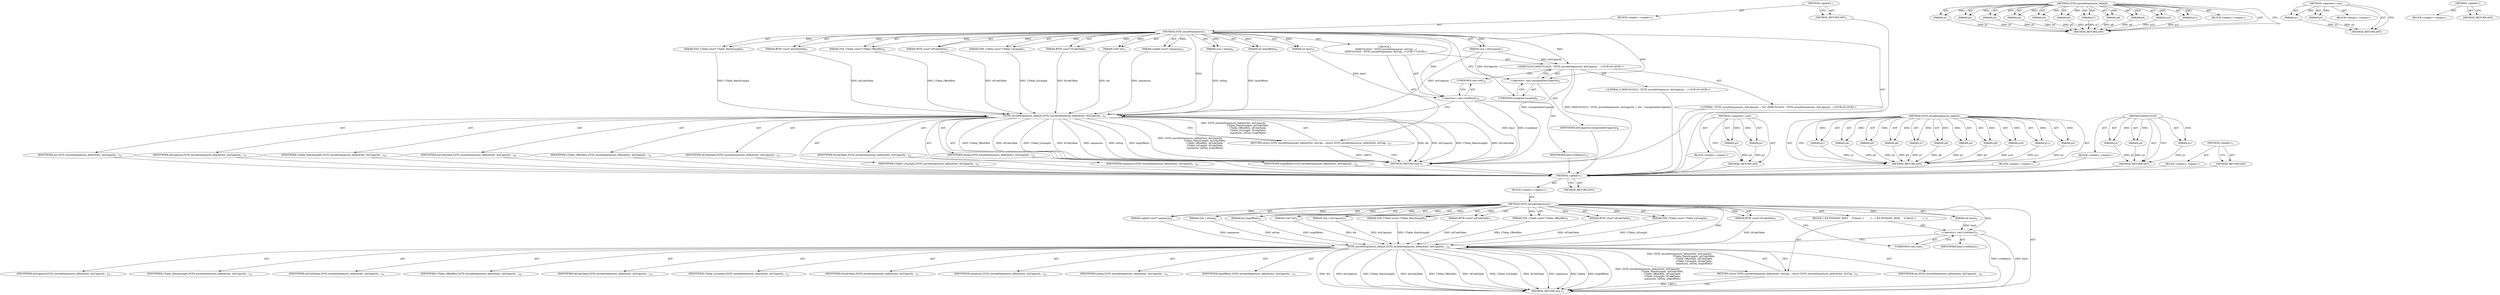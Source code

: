 digraph "&lt;global&gt;" {
vulnerable_6 [label=<(METHOD,&lt;global&gt;)<SUB>1</SUB>>];
vulnerable_7 [label=<(BLOCK,&lt;empty&gt;,&lt;empty&gt;)<SUB>1</SUB>>];
vulnerable_8 [label=<(METHOD,ZSTD_encodeSequences)<SUB>1</SUB>>];
vulnerable_9 [label=<(PARAM,void* dst)<SUB>2</SUB>>];
vulnerable_10 [label=<(PARAM,size_t dstCapacity)<SUB>2</SUB>>];
vulnerable_11 [label=<(PARAM,FSE_CTable const* CTable_MatchLength)<SUB>3</SUB>>];
vulnerable_12 [label=<(PARAM,BYTE const* mlCodeTable)<SUB>3</SUB>>];
vulnerable_13 [label=<(PARAM,FSE_CTable const* CTable_OffsetBits)<SUB>4</SUB>>];
vulnerable_14 [label=<(PARAM,BYTE const* ofCodeTable)<SUB>4</SUB>>];
vulnerable_15 [label=<(PARAM,FSE_CTable const* CTable_LitLength)<SUB>5</SUB>>];
vulnerable_16 [label=<(PARAM,BYTE const* llCodeTable)<SUB>5</SUB>>];
vulnerable_17 [label=<(PARAM,seqDef const* sequences)<SUB>6</SUB>>];
vulnerable_18 [label=<(PARAM,size_t nbSeq)<SUB>6</SUB>>];
vulnerable_19 [label=<(PARAM,int longOffsets)<SUB>6</SUB>>];
vulnerable_20 [label=<(PARAM,int bmi2)<SUB>6</SUB>>];
vulnerable_21 [label=<(BLOCK,{
 #if DYNAMIC_BMI2
     if (bmi2) {
         r...,{
 #if DYNAMIC_BMI2
     if (bmi2) {
         r...)<SUB>7</SUB>>];
vulnerable_22 [label=<(&lt;operator&gt;.cast,(void)bmi2)<SUB>17</SUB>>];
vulnerable_23 [label=<(UNKNOWN,void,void)<SUB>17</SUB>>];
vulnerable_24 [label=<(IDENTIFIER,bmi2,(void)bmi2)<SUB>17</SUB>>];
vulnerable_25 [label=<(RETURN,return ZSTD_encodeSequences_default(dst, dstCap...,return ZSTD_encodeSequences_default(dst, dstCap...)<SUB>18</SUB>>];
vulnerable_26 [label=<(ZSTD_encodeSequences_default,ZSTD_encodeSequences_default(dst, dstCapacity,
...)<SUB>18</SUB>>];
vulnerable_27 [label=<(IDENTIFIER,dst,ZSTD_encodeSequences_default(dst, dstCapacity,
...)<SUB>18</SUB>>];
vulnerable_28 [label=<(IDENTIFIER,dstCapacity,ZSTD_encodeSequences_default(dst, dstCapacity,
...)<SUB>18</SUB>>];
vulnerable_29 [label=<(IDENTIFIER,CTable_MatchLength,ZSTD_encodeSequences_default(dst, dstCapacity,
...)<SUB>19</SUB>>];
vulnerable_30 [label=<(IDENTIFIER,mlCodeTable,ZSTD_encodeSequences_default(dst, dstCapacity,
...)<SUB>19</SUB>>];
vulnerable_31 [label=<(IDENTIFIER,CTable_OffsetBits,ZSTD_encodeSequences_default(dst, dstCapacity,
...)<SUB>20</SUB>>];
vulnerable_32 [label=<(IDENTIFIER,ofCodeTable,ZSTD_encodeSequences_default(dst, dstCapacity,
...)<SUB>20</SUB>>];
vulnerable_33 [label=<(IDENTIFIER,CTable_LitLength,ZSTD_encodeSequences_default(dst, dstCapacity,
...)<SUB>21</SUB>>];
vulnerable_34 [label=<(IDENTIFIER,llCodeTable,ZSTD_encodeSequences_default(dst, dstCapacity,
...)<SUB>21</SUB>>];
vulnerable_35 [label=<(IDENTIFIER,sequences,ZSTD_encodeSequences_default(dst, dstCapacity,
...)<SUB>22</SUB>>];
vulnerable_36 [label=<(IDENTIFIER,nbSeq,ZSTD_encodeSequences_default(dst, dstCapacity,
...)<SUB>22</SUB>>];
vulnerable_37 [label=<(IDENTIFIER,longOffsets,ZSTD_encodeSequences_default(dst, dstCapacity,
...)<SUB>22</SUB>>];
vulnerable_38 [label=<(METHOD_RETURN,size_t)<SUB>1</SUB>>];
vulnerable_40 [label=<(METHOD_RETURN,ANY)<SUB>1</SUB>>];
vulnerable_70 [label=<(METHOD,ZSTD_encodeSequences_default)>];
vulnerable_71 [label=<(PARAM,p1)>];
vulnerable_72 [label=<(PARAM,p2)>];
vulnerable_73 [label=<(PARAM,p3)>];
vulnerable_74 [label=<(PARAM,p4)>];
vulnerable_75 [label=<(PARAM,p5)>];
vulnerable_76 [label=<(PARAM,p6)>];
vulnerable_77 [label=<(PARAM,p7)>];
vulnerable_78 [label=<(PARAM,p8)>];
vulnerable_79 [label=<(PARAM,p9)>];
vulnerable_80 [label=<(PARAM,p10)>];
vulnerable_81 [label=<(PARAM,p11)>];
vulnerable_82 [label=<(BLOCK,&lt;empty&gt;,&lt;empty&gt;)>];
vulnerable_83 [label=<(METHOD_RETURN,ANY)>];
vulnerable_65 [label=<(METHOD,&lt;operator&gt;.cast)>];
vulnerable_66 [label=<(PARAM,p1)>];
vulnerable_67 [label=<(PARAM,p2)>];
vulnerable_68 [label=<(BLOCK,&lt;empty&gt;,&lt;empty&gt;)>];
vulnerable_69 [label=<(METHOD_RETURN,ANY)>];
vulnerable_59 [label=<(METHOD,&lt;global&gt;)<SUB>1</SUB>>];
vulnerable_60 [label=<(BLOCK,&lt;empty&gt;,&lt;empty&gt;)>];
vulnerable_61 [label=<(METHOD_RETURN,ANY)>];
fixed_6 [label=<(METHOD,&lt;global&gt;)<SUB>1</SUB>>];
fixed_7 [label=<(BLOCK,&lt;empty&gt;,&lt;empty&gt;)<SUB>1</SUB>>];
fixed_8 [label=<(METHOD,ZSTD_encodeSequences)<SUB>1</SUB>>];
fixed_9 [label=<(PARAM,void* dst)<SUB>2</SUB>>];
fixed_10 [label=<(PARAM,size_t dstCapacity)<SUB>2</SUB>>];
fixed_11 [label=<(PARAM,FSE_CTable const* CTable_MatchLength)<SUB>3</SUB>>];
fixed_12 [label=<(PARAM,BYTE const* mlCodeTable)<SUB>3</SUB>>];
fixed_13 [label=<(PARAM,FSE_CTable const* CTable_OffsetBits)<SUB>4</SUB>>];
fixed_14 [label=<(PARAM,BYTE const* ofCodeTable)<SUB>4</SUB>>];
fixed_15 [label=<(PARAM,FSE_CTable const* CTable_LitLength)<SUB>5</SUB>>];
fixed_16 [label=<(PARAM,BYTE const* llCodeTable)<SUB>5</SUB>>];
fixed_17 [label=<(PARAM,seqDef const* sequences)<SUB>6</SUB>>];
fixed_18 [label=<(PARAM,size_t nbSeq)<SUB>6</SUB>>];
fixed_19 [label=<(PARAM,int longOffsets)<SUB>6</SUB>>];
fixed_20 [label=<(PARAM,int bmi2)<SUB>6</SUB>>];
fixed_21 [label="<(BLOCK,{
    DEBUGLOG(5, &quot;ZSTD_encodeSequences: dstCap...,{
    DEBUGLOG(5, &quot;ZSTD_encodeSequences: dstCap...)<SUB>7</SUB>>"];
fixed_22 [label="<(DEBUGLOG,DEBUGLOG(5, &quot;ZSTD_encodeSequences: dstCapacity ...)<SUB>8</SUB>>"];
fixed_23 [label="<(LITERAL,5,DEBUGLOG(5, &quot;ZSTD_encodeSequences: dstCapacity ...)<SUB>8</SUB>>"];
fixed_24 [label="<(LITERAL,&quot;ZSTD_encodeSequences: dstCapacity = %u&quot;,DEBUGLOG(5, &quot;ZSTD_encodeSequences: dstCapacity ...)<SUB>8</SUB>>"];
fixed_25 [label=<(&lt;operator&gt;.cast,(unsigned)dstCapacity)<SUB>8</SUB>>];
fixed_26 [label=<(UNKNOWN,unsigned,unsigned)<SUB>8</SUB>>];
fixed_27 [label=<(IDENTIFIER,dstCapacity,(unsigned)dstCapacity)<SUB>8</SUB>>];
fixed_28 [label=<(&lt;operator&gt;.cast,(void)bmi2)<SUB>18</SUB>>];
fixed_29 [label=<(UNKNOWN,void,void)<SUB>18</SUB>>];
fixed_30 [label=<(IDENTIFIER,bmi2,(void)bmi2)<SUB>18</SUB>>];
fixed_31 [label=<(RETURN,return ZSTD_encodeSequences_default(dst, dstCap...,return ZSTD_encodeSequences_default(dst, dstCap...)<SUB>19</SUB>>];
fixed_32 [label=<(ZSTD_encodeSequences_default,ZSTD_encodeSequences_default(dst, dstCapacity,
...)<SUB>19</SUB>>];
fixed_33 [label=<(IDENTIFIER,dst,ZSTD_encodeSequences_default(dst, dstCapacity,
...)<SUB>19</SUB>>];
fixed_34 [label=<(IDENTIFIER,dstCapacity,ZSTD_encodeSequences_default(dst, dstCapacity,
...)<SUB>19</SUB>>];
fixed_35 [label=<(IDENTIFIER,CTable_MatchLength,ZSTD_encodeSequences_default(dst, dstCapacity,
...)<SUB>20</SUB>>];
fixed_36 [label=<(IDENTIFIER,mlCodeTable,ZSTD_encodeSequences_default(dst, dstCapacity,
...)<SUB>20</SUB>>];
fixed_37 [label=<(IDENTIFIER,CTable_OffsetBits,ZSTD_encodeSequences_default(dst, dstCapacity,
...)<SUB>21</SUB>>];
fixed_38 [label=<(IDENTIFIER,ofCodeTable,ZSTD_encodeSequences_default(dst, dstCapacity,
...)<SUB>21</SUB>>];
fixed_39 [label=<(IDENTIFIER,CTable_LitLength,ZSTD_encodeSequences_default(dst, dstCapacity,
...)<SUB>22</SUB>>];
fixed_40 [label=<(IDENTIFIER,llCodeTable,ZSTD_encodeSequences_default(dst, dstCapacity,
...)<SUB>22</SUB>>];
fixed_41 [label=<(IDENTIFIER,sequences,ZSTD_encodeSequences_default(dst, dstCapacity,
...)<SUB>23</SUB>>];
fixed_42 [label=<(IDENTIFIER,nbSeq,ZSTD_encodeSequences_default(dst, dstCapacity,
...)<SUB>23</SUB>>];
fixed_43 [label=<(IDENTIFIER,longOffsets,ZSTD_encodeSequences_default(dst, dstCapacity,
...)<SUB>23</SUB>>];
fixed_44 [label=<(METHOD_RETURN,size_t)<SUB>1</SUB>>];
fixed_46 [label=<(METHOD_RETURN,ANY)<SUB>1</SUB>>];
fixed_79 [label=<(METHOD,&lt;operator&gt;.cast)>];
fixed_80 [label=<(PARAM,p1)>];
fixed_81 [label=<(PARAM,p2)>];
fixed_82 [label=<(BLOCK,&lt;empty&gt;,&lt;empty&gt;)>];
fixed_83 [label=<(METHOD_RETURN,ANY)>];
fixed_84 [label=<(METHOD,ZSTD_encodeSequences_default)>];
fixed_85 [label=<(PARAM,p1)>];
fixed_86 [label=<(PARAM,p2)>];
fixed_87 [label=<(PARAM,p3)>];
fixed_88 [label=<(PARAM,p4)>];
fixed_89 [label=<(PARAM,p5)>];
fixed_90 [label=<(PARAM,p6)>];
fixed_91 [label=<(PARAM,p7)>];
fixed_92 [label=<(PARAM,p8)>];
fixed_93 [label=<(PARAM,p9)>];
fixed_94 [label=<(PARAM,p10)>];
fixed_95 [label=<(PARAM,p11)>];
fixed_96 [label=<(BLOCK,&lt;empty&gt;,&lt;empty&gt;)>];
fixed_97 [label=<(METHOD_RETURN,ANY)>];
fixed_73 [label=<(METHOD,DEBUGLOG)>];
fixed_74 [label=<(PARAM,p1)>];
fixed_75 [label=<(PARAM,p2)>];
fixed_76 [label=<(PARAM,p3)>];
fixed_77 [label=<(BLOCK,&lt;empty&gt;,&lt;empty&gt;)>];
fixed_78 [label=<(METHOD_RETURN,ANY)>];
fixed_67 [label=<(METHOD,&lt;global&gt;)<SUB>1</SUB>>];
fixed_68 [label=<(BLOCK,&lt;empty&gt;,&lt;empty&gt;)>];
fixed_69 [label=<(METHOD_RETURN,ANY)>];
vulnerable_6 -> vulnerable_7  [key=0, label="AST: "];
vulnerable_6 -> vulnerable_40  [key=0, label="AST: "];
vulnerable_6 -> vulnerable_40  [key=1, label="CFG: "];
vulnerable_7 -> vulnerable_8  [key=0, label="AST: "];
vulnerable_8 -> vulnerable_9  [key=0, label="AST: "];
vulnerable_8 -> vulnerable_9  [key=1, label="DDG: "];
vulnerable_8 -> vulnerable_10  [key=0, label="AST: "];
vulnerable_8 -> vulnerable_10  [key=1, label="DDG: "];
vulnerable_8 -> vulnerable_11  [key=0, label="AST: "];
vulnerable_8 -> vulnerable_11  [key=1, label="DDG: "];
vulnerable_8 -> vulnerable_12  [key=0, label="AST: "];
vulnerable_8 -> vulnerable_12  [key=1, label="DDG: "];
vulnerable_8 -> vulnerable_13  [key=0, label="AST: "];
vulnerable_8 -> vulnerable_13  [key=1, label="DDG: "];
vulnerable_8 -> vulnerable_14  [key=0, label="AST: "];
vulnerable_8 -> vulnerable_14  [key=1, label="DDG: "];
vulnerable_8 -> vulnerable_15  [key=0, label="AST: "];
vulnerable_8 -> vulnerable_15  [key=1, label="DDG: "];
vulnerable_8 -> vulnerable_16  [key=0, label="AST: "];
vulnerable_8 -> vulnerable_16  [key=1, label="DDG: "];
vulnerable_8 -> vulnerable_17  [key=0, label="AST: "];
vulnerable_8 -> vulnerable_17  [key=1, label="DDG: "];
vulnerable_8 -> vulnerable_18  [key=0, label="AST: "];
vulnerable_8 -> vulnerable_18  [key=1, label="DDG: "];
vulnerable_8 -> vulnerable_19  [key=0, label="AST: "];
vulnerable_8 -> vulnerable_19  [key=1, label="DDG: "];
vulnerable_8 -> vulnerable_20  [key=0, label="AST: "];
vulnerable_8 -> vulnerable_20  [key=1, label="DDG: "];
vulnerable_8 -> vulnerable_21  [key=0, label="AST: "];
vulnerable_8 -> vulnerable_38  [key=0, label="AST: "];
vulnerable_8 -> vulnerable_23  [key=0, label="CFG: "];
vulnerable_8 -> vulnerable_22  [key=0, label="DDG: "];
vulnerable_8 -> vulnerable_26  [key=0, label="DDG: "];
vulnerable_9 -> vulnerable_26  [key=0, label="DDG: dst"];
vulnerable_10 -> vulnerable_26  [key=0, label="DDG: dstCapacity"];
vulnerable_11 -> vulnerable_26  [key=0, label="DDG: CTable_MatchLength"];
vulnerable_12 -> vulnerable_26  [key=0, label="DDG: mlCodeTable"];
vulnerable_13 -> vulnerable_26  [key=0, label="DDG: CTable_OffsetBits"];
vulnerable_14 -> vulnerable_26  [key=0, label="DDG: ofCodeTable"];
vulnerable_15 -> vulnerable_26  [key=0, label="DDG: CTable_LitLength"];
vulnerable_16 -> vulnerable_26  [key=0, label="DDG: llCodeTable"];
vulnerable_17 -> vulnerable_26  [key=0, label="DDG: sequences"];
vulnerable_18 -> vulnerable_26  [key=0, label="DDG: nbSeq"];
vulnerable_19 -> vulnerable_26  [key=0, label="DDG: longOffsets"];
vulnerable_20 -> vulnerable_22  [key=0, label="DDG: bmi2"];
vulnerable_21 -> vulnerable_22  [key=0, label="AST: "];
vulnerable_21 -> vulnerable_25  [key=0, label="AST: "];
vulnerable_22 -> vulnerable_23  [key=0, label="AST: "];
vulnerable_22 -> vulnerable_24  [key=0, label="AST: "];
vulnerable_22 -> vulnerable_26  [key=0, label="CFG: "];
vulnerable_22 -> vulnerable_38  [key=0, label="DDG: bmi2"];
vulnerable_22 -> vulnerable_38  [key=1, label="DDG: (void)bmi2"];
vulnerable_23 -> vulnerable_22  [key=0, label="CFG: "];
vulnerable_25 -> vulnerable_26  [key=0, label="AST: "];
vulnerable_25 -> vulnerable_38  [key=0, label="CFG: "];
vulnerable_25 -> vulnerable_38  [key=1, label="DDG: &lt;RET&gt;"];
vulnerable_26 -> vulnerable_27  [key=0, label="AST: "];
vulnerable_26 -> vulnerable_28  [key=0, label="AST: "];
vulnerable_26 -> vulnerable_29  [key=0, label="AST: "];
vulnerable_26 -> vulnerable_30  [key=0, label="AST: "];
vulnerable_26 -> vulnerable_31  [key=0, label="AST: "];
vulnerable_26 -> vulnerable_32  [key=0, label="AST: "];
vulnerable_26 -> vulnerable_33  [key=0, label="AST: "];
vulnerable_26 -> vulnerable_34  [key=0, label="AST: "];
vulnerable_26 -> vulnerable_35  [key=0, label="AST: "];
vulnerable_26 -> vulnerable_36  [key=0, label="AST: "];
vulnerable_26 -> vulnerable_37  [key=0, label="AST: "];
vulnerable_26 -> vulnerable_25  [key=0, label="CFG: "];
vulnerable_26 -> vulnerable_25  [key=1, label="DDG: ZSTD_encodeSequences_default(dst, dstCapacity,
                                        CTable_MatchLength, mlCodeTable,
                                        CTable_OffsetBits, ofCodeTable,
                                        CTable_LitLength, llCodeTable,
                                        sequences, nbSeq, longOffsets)"];
vulnerable_26 -> vulnerable_38  [key=0, label="DDG: dst"];
vulnerable_26 -> vulnerable_38  [key=1, label="DDG: dstCapacity"];
vulnerable_26 -> vulnerable_38  [key=2, label="DDG: CTable_MatchLength"];
vulnerable_26 -> vulnerable_38  [key=3, label="DDG: mlCodeTable"];
vulnerable_26 -> vulnerable_38  [key=4, label="DDG: CTable_OffsetBits"];
vulnerable_26 -> vulnerable_38  [key=5, label="DDG: ofCodeTable"];
vulnerable_26 -> vulnerable_38  [key=6, label="DDG: CTable_LitLength"];
vulnerable_26 -> vulnerable_38  [key=7, label="DDG: llCodeTable"];
vulnerable_26 -> vulnerable_38  [key=8, label="DDG: sequences"];
vulnerable_26 -> vulnerable_38  [key=9, label="DDG: nbSeq"];
vulnerable_26 -> vulnerable_38  [key=10, label="DDG: longOffsets"];
vulnerable_26 -> vulnerable_38  [key=11, label="DDG: ZSTD_encodeSequences_default(dst, dstCapacity,
                                        CTable_MatchLength, mlCodeTable,
                                        CTable_OffsetBits, ofCodeTable,
                                        CTable_LitLength, llCodeTable,
                                        sequences, nbSeq, longOffsets)"];
vulnerable_70 -> vulnerable_71  [key=0, label="AST: "];
vulnerable_70 -> vulnerable_71  [key=1, label="DDG: "];
vulnerable_70 -> vulnerable_82  [key=0, label="AST: "];
vulnerable_70 -> vulnerable_72  [key=0, label="AST: "];
vulnerable_70 -> vulnerable_72  [key=1, label="DDG: "];
vulnerable_70 -> vulnerable_83  [key=0, label="AST: "];
vulnerable_70 -> vulnerable_83  [key=1, label="CFG: "];
vulnerable_70 -> vulnerable_73  [key=0, label="AST: "];
vulnerable_70 -> vulnerable_73  [key=1, label="DDG: "];
vulnerable_70 -> vulnerable_74  [key=0, label="AST: "];
vulnerable_70 -> vulnerable_74  [key=1, label="DDG: "];
vulnerable_70 -> vulnerable_75  [key=0, label="AST: "];
vulnerable_70 -> vulnerable_75  [key=1, label="DDG: "];
vulnerable_70 -> vulnerable_76  [key=0, label="AST: "];
vulnerable_70 -> vulnerable_76  [key=1, label="DDG: "];
vulnerable_70 -> vulnerable_77  [key=0, label="AST: "];
vulnerable_70 -> vulnerable_77  [key=1, label="DDG: "];
vulnerable_70 -> vulnerable_78  [key=0, label="AST: "];
vulnerable_70 -> vulnerable_78  [key=1, label="DDG: "];
vulnerable_70 -> vulnerable_79  [key=0, label="AST: "];
vulnerable_70 -> vulnerable_79  [key=1, label="DDG: "];
vulnerable_70 -> vulnerable_80  [key=0, label="AST: "];
vulnerable_70 -> vulnerable_80  [key=1, label="DDG: "];
vulnerable_70 -> vulnerable_81  [key=0, label="AST: "];
vulnerable_70 -> vulnerable_81  [key=1, label="DDG: "];
vulnerable_71 -> vulnerable_83  [key=0, label="DDG: p1"];
vulnerable_72 -> vulnerable_83  [key=0, label="DDG: p2"];
vulnerable_73 -> vulnerable_83  [key=0, label="DDG: p3"];
vulnerable_74 -> vulnerable_83  [key=0, label="DDG: p4"];
vulnerable_75 -> vulnerable_83  [key=0, label="DDG: p5"];
vulnerable_76 -> vulnerable_83  [key=0, label="DDG: p6"];
vulnerable_77 -> vulnerable_83  [key=0, label="DDG: p7"];
vulnerable_78 -> vulnerable_83  [key=0, label="DDG: p8"];
vulnerable_79 -> vulnerable_83  [key=0, label="DDG: p9"];
vulnerable_80 -> vulnerable_83  [key=0, label="DDG: p10"];
vulnerable_81 -> vulnerable_83  [key=0, label="DDG: p11"];
vulnerable_65 -> vulnerable_66  [key=0, label="AST: "];
vulnerable_65 -> vulnerable_66  [key=1, label="DDG: "];
vulnerable_65 -> vulnerable_68  [key=0, label="AST: "];
vulnerable_65 -> vulnerable_67  [key=0, label="AST: "];
vulnerable_65 -> vulnerable_67  [key=1, label="DDG: "];
vulnerable_65 -> vulnerable_69  [key=0, label="AST: "];
vulnerable_65 -> vulnerable_69  [key=1, label="CFG: "];
vulnerable_66 -> vulnerable_69  [key=0, label="DDG: p1"];
vulnerable_67 -> vulnerable_69  [key=0, label="DDG: p2"];
vulnerable_59 -> vulnerable_60  [key=0, label="AST: "];
vulnerable_59 -> vulnerable_61  [key=0, label="AST: "];
vulnerable_59 -> vulnerable_61  [key=1, label="CFG: "];
fixed_6 -> fixed_7  [key=0, label="AST: "];
fixed_6 -> fixed_46  [key=0, label="AST: "];
fixed_6 -> fixed_46  [key=1, label="CFG: "];
fixed_7 -> fixed_8  [key=0, label="AST: "];
fixed_8 -> fixed_9  [key=0, label="AST: "];
fixed_8 -> fixed_9  [key=1, label="DDG: "];
fixed_8 -> fixed_10  [key=0, label="AST: "];
fixed_8 -> fixed_10  [key=1, label="DDG: "];
fixed_8 -> fixed_11  [key=0, label="AST: "];
fixed_8 -> fixed_11  [key=1, label="DDG: "];
fixed_8 -> fixed_12  [key=0, label="AST: "];
fixed_8 -> fixed_12  [key=1, label="DDG: "];
fixed_8 -> fixed_13  [key=0, label="AST: "];
fixed_8 -> fixed_13  [key=1, label="DDG: "];
fixed_8 -> fixed_14  [key=0, label="AST: "];
fixed_8 -> fixed_14  [key=1, label="DDG: "];
fixed_8 -> fixed_15  [key=0, label="AST: "];
fixed_8 -> fixed_15  [key=1, label="DDG: "];
fixed_8 -> fixed_16  [key=0, label="AST: "];
fixed_8 -> fixed_16  [key=1, label="DDG: "];
fixed_8 -> fixed_17  [key=0, label="AST: "];
fixed_8 -> fixed_17  [key=1, label="DDG: "];
fixed_8 -> fixed_18  [key=0, label="AST: "];
fixed_8 -> fixed_18  [key=1, label="DDG: "];
fixed_8 -> fixed_19  [key=0, label="AST: "];
fixed_8 -> fixed_19  [key=1, label="DDG: "];
fixed_8 -> fixed_20  [key=0, label="AST: "];
fixed_8 -> fixed_20  [key=1, label="DDG: "];
fixed_8 -> fixed_21  [key=0, label="AST: "];
fixed_8 -> fixed_44  [key=0, label="AST: "];
fixed_8 -> fixed_26  [key=0, label="CFG: "];
fixed_8 -> fixed_28  [key=0, label="DDG: "];
fixed_8 -> fixed_22  [key=0, label="DDG: "];
fixed_8 -> fixed_25  [key=0, label="DDG: "];
fixed_8 -> fixed_32  [key=0, label="DDG: "];
fixed_9 -> fixed_32  [key=0, label="DDG: dst"];
fixed_10 -> fixed_22  [key=0, label="DDG: dstCapacity"];
fixed_10 -> fixed_25  [key=0, label="DDG: dstCapacity"];
fixed_10 -> fixed_32  [key=0, label="DDG: dstCapacity"];
fixed_11 -> fixed_32  [key=0, label="DDG: CTable_MatchLength"];
fixed_12 -> fixed_32  [key=0, label="DDG: mlCodeTable"];
fixed_13 -> fixed_32  [key=0, label="DDG: CTable_OffsetBits"];
fixed_14 -> fixed_32  [key=0, label="DDG: ofCodeTable"];
fixed_15 -> fixed_32  [key=0, label="DDG: CTable_LitLength"];
fixed_16 -> fixed_32  [key=0, label="DDG: llCodeTable"];
fixed_17 -> fixed_32  [key=0, label="DDG: sequences"];
fixed_18 -> fixed_32  [key=0, label="DDG: nbSeq"];
fixed_19 -> fixed_32  [key=0, label="DDG: longOffsets"];
fixed_20 -> fixed_28  [key=0, label="DDG: bmi2"];
fixed_21 -> fixed_22  [key=0, label="AST: "];
fixed_21 -> fixed_28  [key=0, label="AST: "];
fixed_21 -> fixed_31  [key=0, label="AST: "];
fixed_22 -> fixed_23  [key=0, label="AST: "];
fixed_22 -> fixed_24  [key=0, label="AST: "];
fixed_22 -> fixed_25  [key=0, label="AST: "];
fixed_22 -> fixed_29  [key=0, label="CFG: "];
fixed_22 -> fixed_44  [key=0, label="DDG: (unsigned)dstCapacity"];
fixed_22 -> fixed_44  [key=1, label="DDG: DEBUGLOG(5, &quot;ZSTD_encodeSequences: dstCapacity = %u&quot;, (unsigned)dstCapacity)"];
fixed_23 -> vulnerable_6  [key=0];
fixed_24 -> vulnerable_6  [key=0];
fixed_25 -> fixed_26  [key=0, label="AST: "];
fixed_25 -> fixed_27  [key=0, label="AST: "];
fixed_25 -> fixed_22  [key=0, label="CFG: "];
fixed_26 -> fixed_25  [key=0, label="CFG: "];
fixed_27 -> vulnerable_6  [key=0];
fixed_28 -> fixed_29  [key=0, label="AST: "];
fixed_28 -> fixed_30  [key=0, label="AST: "];
fixed_28 -> fixed_32  [key=0, label="CFG: "];
fixed_28 -> fixed_44  [key=0, label="DDG: bmi2"];
fixed_28 -> fixed_44  [key=1, label="DDG: (void)bmi2"];
fixed_29 -> fixed_28  [key=0, label="CFG: "];
fixed_30 -> vulnerable_6  [key=0];
fixed_31 -> fixed_32  [key=0, label="AST: "];
fixed_31 -> fixed_44  [key=0, label="CFG: "];
fixed_31 -> fixed_44  [key=1, label="DDG: &lt;RET&gt;"];
fixed_32 -> fixed_33  [key=0, label="AST: "];
fixed_32 -> fixed_34  [key=0, label="AST: "];
fixed_32 -> fixed_35  [key=0, label="AST: "];
fixed_32 -> fixed_36  [key=0, label="AST: "];
fixed_32 -> fixed_37  [key=0, label="AST: "];
fixed_32 -> fixed_38  [key=0, label="AST: "];
fixed_32 -> fixed_39  [key=0, label="AST: "];
fixed_32 -> fixed_40  [key=0, label="AST: "];
fixed_32 -> fixed_41  [key=0, label="AST: "];
fixed_32 -> fixed_42  [key=0, label="AST: "];
fixed_32 -> fixed_43  [key=0, label="AST: "];
fixed_32 -> fixed_31  [key=0, label="CFG: "];
fixed_32 -> fixed_31  [key=1, label="DDG: ZSTD_encodeSequences_default(dst, dstCapacity,
                                        CTable_MatchLength, mlCodeTable,
                                        CTable_OffsetBits, ofCodeTable,
                                        CTable_LitLength, llCodeTable,
                                        sequences, nbSeq, longOffsets)"];
fixed_32 -> fixed_44  [key=0, label="DDG: dst"];
fixed_32 -> fixed_44  [key=1, label="DDG: dstCapacity"];
fixed_32 -> fixed_44  [key=2, label="DDG: CTable_MatchLength"];
fixed_32 -> fixed_44  [key=3, label="DDG: mlCodeTable"];
fixed_32 -> fixed_44  [key=4, label="DDG: CTable_OffsetBits"];
fixed_32 -> fixed_44  [key=5, label="DDG: ofCodeTable"];
fixed_32 -> fixed_44  [key=6, label="DDG: CTable_LitLength"];
fixed_32 -> fixed_44  [key=7, label="DDG: llCodeTable"];
fixed_32 -> fixed_44  [key=8, label="DDG: sequences"];
fixed_32 -> fixed_44  [key=9, label="DDG: nbSeq"];
fixed_32 -> fixed_44  [key=10, label="DDG: longOffsets"];
fixed_32 -> fixed_44  [key=11, label="DDG: ZSTD_encodeSequences_default(dst, dstCapacity,
                                        CTable_MatchLength, mlCodeTable,
                                        CTable_OffsetBits, ofCodeTable,
                                        CTable_LitLength, llCodeTable,
                                        sequences, nbSeq, longOffsets)"];
fixed_33 -> vulnerable_6  [key=0];
fixed_34 -> vulnerable_6  [key=0];
fixed_35 -> vulnerable_6  [key=0];
fixed_36 -> vulnerable_6  [key=0];
fixed_37 -> vulnerable_6  [key=0];
fixed_38 -> vulnerable_6  [key=0];
fixed_39 -> vulnerable_6  [key=0];
fixed_40 -> vulnerable_6  [key=0];
fixed_41 -> vulnerable_6  [key=0];
fixed_42 -> vulnerable_6  [key=0];
fixed_43 -> vulnerable_6  [key=0];
fixed_44 -> vulnerable_6  [key=0];
fixed_46 -> vulnerable_6  [key=0];
fixed_79 -> fixed_80  [key=0, label="AST: "];
fixed_79 -> fixed_80  [key=1, label="DDG: "];
fixed_79 -> fixed_82  [key=0, label="AST: "];
fixed_79 -> fixed_81  [key=0, label="AST: "];
fixed_79 -> fixed_81  [key=1, label="DDG: "];
fixed_79 -> fixed_83  [key=0, label="AST: "];
fixed_79 -> fixed_83  [key=1, label="CFG: "];
fixed_80 -> fixed_83  [key=0, label="DDG: p1"];
fixed_81 -> fixed_83  [key=0, label="DDG: p2"];
fixed_82 -> vulnerable_6  [key=0];
fixed_83 -> vulnerable_6  [key=0];
fixed_84 -> fixed_85  [key=0, label="AST: "];
fixed_84 -> fixed_85  [key=1, label="DDG: "];
fixed_84 -> fixed_96  [key=0, label="AST: "];
fixed_84 -> fixed_86  [key=0, label="AST: "];
fixed_84 -> fixed_86  [key=1, label="DDG: "];
fixed_84 -> fixed_97  [key=0, label="AST: "];
fixed_84 -> fixed_97  [key=1, label="CFG: "];
fixed_84 -> fixed_87  [key=0, label="AST: "];
fixed_84 -> fixed_87  [key=1, label="DDG: "];
fixed_84 -> fixed_88  [key=0, label="AST: "];
fixed_84 -> fixed_88  [key=1, label="DDG: "];
fixed_84 -> fixed_89  [key=0, label="AST: "];
fixed_84 -> fixed_89  [key=1, label="DDG: "];
fixed_84 -> fixed_90  [key=0, label="AST: "];
fixed_84 -> fixed_90  [key=1, label="DDG: "];
fixed_84 -> fixed_91  [key=0, label="AST: "];
fixed_84 -> fixed_91  [key=1, label="DDG: "];
fixed_84 -> fixed_92  [key=0, label="AST: "];
fixed_84 -> fixed_92  [key=1, label="DDG: "];
fixed_84 -> fixed_93  [key=0, label="AST: "];
fixed_84 -> fixed_93  [key=1, label="DDG: "];
fixed_84 -> fixed_94  [key=0, label="AST: "];
fixed_84 -> fixed_94  [key=1, label="DDG: "];
fixed_84 -> fixed_95  [key=0, label="AST: "];
fixed_84 -> fixed_95  [key=1, label="DDG: "];
fixed_85 -> fixed_97  [key=0, label="DDG: p1"];
fixed_86 -> fixed_97  [key=0, label="DDG: p2"];
fixed_87 -> fixed_97  [key=0, label="DDG: p3"];
fixed_88 -> fixed_97  [key=0, label="DDG: p4"];
fixed_89 -> fixed_97  [key=0, label="DDG: p5"];
fixed_90 -> fixed_97  [key=0, label="DDG: p6"];
fixed_91 -> fixed_97  [key=0, label="DDG: p7"];
fixed_92 -> fixed_97  [key=0, label="DDG: p8"];
fixed_93 -> fixed_97  [key=0, label="DDG: p9"];
fixed_94 -> fixed_97  [key=0, label="DDG: p10"];
fixed_95 -> fixed_97  [key=0, label="DDG: p11"];
fixed_96 -> vulnerable_6  [key=0];
fixed_97 -> vulnerable_6  [key=0];
fixed_73 -> fixed_74  [key=0, label="AST: "];
fixed_73 -> fixed_74  [key=1, label="DDG: "];
fixed_73 -> fixed_77  [key=0, label="AST: "];
fixed_73 -> fixed_75  [key=0, label="AST: "];
fixed_73 -> fixed_75  [key=1, label="DDG: "];
fixed_73 -> fixed_78  [key=0, label="AST: "];
fixed_73 -> fixed_78  [key=1, label="CFG: "];
fixed_73 -> fixed_76  [key=0, label="AST: "];
fixed_73 -> fixed_76  [key=1, label="DDG: "];
fixed_74 -> fixed_78  [key=0, label="DDG: p1"];
fixed_75 -> fixed_78  [key=0, label="DDG: p2"];
fixed_76 -> fixed_78  [key=0, label="DDG: p3"];
fixed_77 -> vulnerable_6  [key=0];
fixed_78 -> vulnerable_6  [key=0];
fixed_67 -> fixed_68  [key=0, label="AST: "];
fixed_67 -> fixed_69  [key=0, label="AST: "];
fixed_67 -> fixed_69  [key=1, label="CFG: "];
fixed_68 -> vulnerable_6  [key=0];
fixed_69 -> vulnerable_6  [key=0];
}

